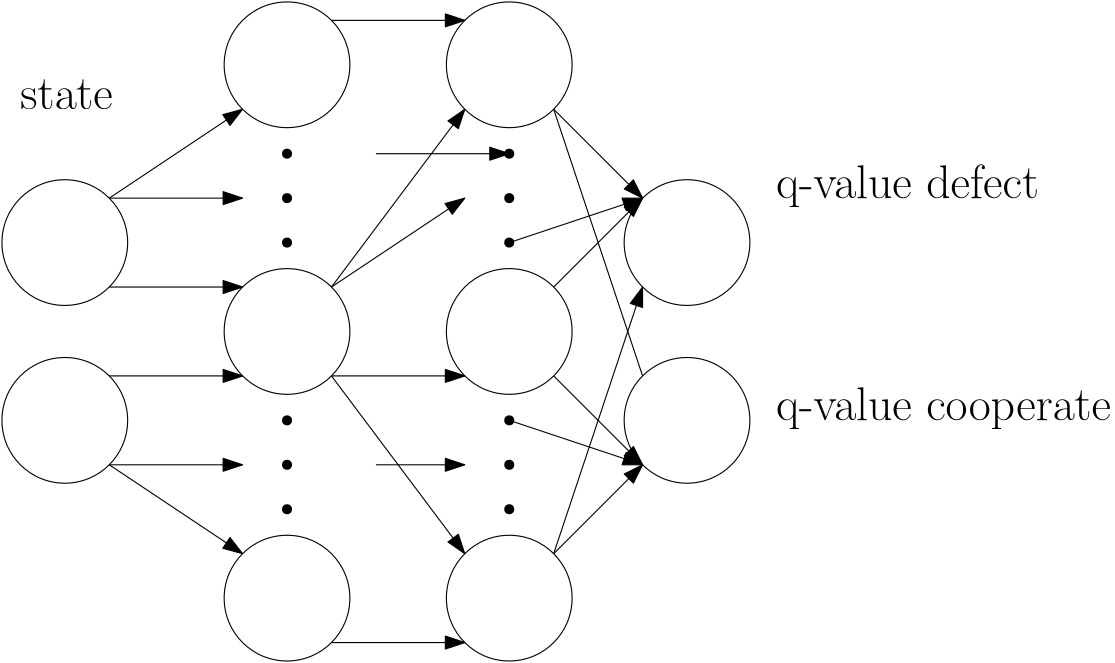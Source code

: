 <?xml version="1.0"?>
<!DOCTYPE ipe SYSTEM "ipe.dtd">
<ipe version="70212" creator="Ipe 7.2.13">
<info created="D:20220930114447" modified="D:20220930131923"/>
<ipestyle name="basic">
<symbol name="arrow/arc(spx)">
<path stroke="sym-stroke" fill="sym-stroke" pen="sym-pen">
0 0 m
-1 0.333 l
-1 -0.333 l
h
</path>
</symbol>
<symbol name="arrow/farc(spx)">
<path stroke="sym-stroke" fill="white" pen="sym-pen">
0 0 m
-1 0.333 l
-1 -0.333 l
h
</path>
</symbol>
<symbol name="arrow/ptarc(spx)">
<path stroke="sym-stroke" fill="sym-stroke" pen="sym-pen">
0 0 m
-1 0.333 l
-0.8 0 l
-1 -0.333 l
h
</path>
</symbol>
<symbol name="arrow/fptarc(spx)">
<path stroke="sym-stroke" fill="white" pen="sym-pen">
0 0 m
-1 0.333 l
-0.8 0 l
-1 -0.333 l
h
</path>
</symbol>
<symbol name="mark/circle(sx)" transformations="translations">
<path fill="sym-stroke">
0.6 0 0 0.6 0 0 e
0.4 0 0 0.4 0 0 e
</path>
</symbol>
<symbol name="mark/disk(sx)" transformations="translations">
<path fill="sym-stroke">
0.6 0 0 0.6 0 0 e
</path>
</symbol>
<symbol name="mark/fdisk(sfx)" transformations="translations">
<group>
<path fill="sym-fill">
0.5 0 0 0.5 0 0 e
</path>
<path fill="sym-stroke" fillrule="eofill">
0.6 0 0 0.6 0 0 e
0.4 0 0 0.4 0 0 e
</path>
</group>
</symbol>
<symbol name="mark/box(sx)" transformations="translations">
<path fill="sym-stroke" fillrule="eofill">
-0.6 -0.6 m
0.6 -0.6 l
0.6 0.6 l
-0.6 0.6 l
h
-0.4 -0.4 m
0.4 -0.4 l
0.4 0.4 l
-0.4 0.4 l
h
</path>
</symbol>
<symbol name="mark/square(sx)" transformations="translations">
<path fill="sym-stroke">
-0.6 -0.6 m
0.6 -0.6 l
0.6 0.6 l
-0.6 0.6 l
h
</path>
</symbol>
<symbol name="mark/fsquare(sfx)" transformations="translations">
<group>
<path fill="sym-fill">
-0.5 -0.5 m
0.5 -0.5 l
0.5 0.5 l
-0.5 0.5 l
h
</path>
<path fill="sym-stroke" fillrule="eofill">
-0.6 -0.6 m
0.6 -0.6 l
0.6 0.6 l
-0.6 0.6 l
h
-0.4 -0.4 m
0.4 -0.4 l
0.4 0.4 l
-0.4 0.4 l
h
</path>
</group>
</symbol>
<symbol name="mark/cross(sx)" transformations="translations">
<group>
<path fill="sym-stroke">
-0.43 -0.57 m
0.57 0.43 l
0.43 0.57 l
-0.57 -0.43 l
h
</path>
<path fill="sym-stroke">
-0.43 0.57 m
0.57 -0.43 l
0.43 -0.57 l
-0.57 0.43 l
h
</path>
</group>
</symbol>
<symbol name="arrow/fnormal(spx)">
<path stroke="sym-stroke" fill="white" pen="sym-pen">
0 0 m
-1 0.333 l
-1 -0.333 l
h
</path>
</symbol>
<symbol name="arrow/pointed(spx)">
<path stroke="sym-stroke" fill="sym-stroke" pen="sym-pen">
0 0 m
-1 0.333 l
-0.8 0 l
-1 -0.333 l
h
</path>
</symbol>
<symbol name="arrow/fpointed(spx)">
<path stroke="sym-stroke" fill="white" pen="sym-pen">
0 0 m
-1 0.333 l
-0.8 0 l
-1 -0.333 l
h
</path>
</symbol>
<symbol name="arrow/linear(spx)">
<path stroke="sym-stroke" pen="sym-pen">
-1 0.333 m
0 0 l
-1 -0.333 l
</path>
</symbol>
<symbol name="arrow/fdouble(spx)">
<path stroke="sym-stroke" fill="white" pen="sym-pen">
0 0 m
-1 0.333 l
-1 -0.333 l
h
-1 0 m
-2 0.333 l
-2 -0.333 l
h
</path>
</symbol>
<symbol name="arrow/double(spx)">
<path stroke="sym-stroke" fill="sym-stroke" pen="sym-pen">
0 0 m
-1 0.333 l
-1 -0.333 l
h
-1 0 m
-2 0.333 l
-2 -0.333 l
h
</path>
</symbol>
<pen name="heavier" value="0.8"/>
<pen name="fat" value="1.2"/>
<pen name="ultrafat" value="2"/>
<symbolsize name="large" value="5"/>
<symbolsize name="small" value="2"/>
<symbolsize name="tiny" value="1.1"/>
<arrowsize name="large" value="10"/>
<arrowsize name="small" value="5"/>
<arrowsize name="tiny" value="3"/>
<color name="red" value="1 0 0"/>
<color name="green" value="0 1 0"/>
<color name="blue" value="0 0 1"/>
<color name="yellow" value="1 1 0"/>
<color name="orange" value="1 0.647 0"/>
<color name="gold" value="1 0.843 0"/>
<color name="purple" value="0.627 0.125 0.941"/>
<color name="gray" value="0.745"/>
<color name="brown" value="0.647 0.165 0.165"/>
<color name="navy" value="0 0 0.502"/>
<color name="pink" value="1 0.753 0.796"/>
<color name="seagreen" value="0.18 0.545 0.341"/>
<color name="turquoise" value="0.251 0.878 0.816"/>
<color name="violet" value="0.933 0.51 0.933"/>
<color name="darkblue" value="0 0 0.545"/>
<color name="darkcyan" value="0 0.545 0.545"/>
<color name="darkgray" value="0.663"/>
<color name="darkgreen" value="0 0.392 0"/>
<color name="darkmagenta" value="0.545 0 0.545"/>
<color name="darkorange" value="1 0.549 0"/>
<color name="darkred" value="0.545 0 0"/>
<color name="lightblue" value="0.678 0.847 0.902"/>
<color name="lightcyan" value="0.878 1 1"/>
<color name="lightgray" value="0.827"/>
<color name="lightgreen" value="0.565 0.933 0.565"/>
<color name="lightyellow" value="1 1 0.878"/>
<dashstyle name="dashed" value="[4] 0"/>
<dashstyle name="dotted" value="[1 3] 0"/>
<dashstyle name="dash dotted" value="[4 2 1 2] 0"/>
<dashstyle name="dash dot dotted" value="[4 2 1 2 1 2] 0"/>
<textsize name="large" value="\large"/>
<textsize name="Large" value="\Large"/>
<textsize name="LARGE" value="\LARGE"/>
<textsize name="huge" value="\huge"/>
<textsize name="Huge" value="\Huge"/>
<textsize name="small" value="\small"/>
<textsize name="footnote" value="\footnotesize"/>
<textsize name="tiny" value="\tiny"/>
<textstyle name="center" begin="\begin{center}" end="\end{center}"/>
<textstyle name="itemize" begin="\begin{itemize}" end="\end{itemize}"/>
<textstyle name="item" begin="\begin{itemize}\item{}" end="\end{itemize}"/>
<gridsize name="4 pts" value="4"/>
<gridsize name="8 pts (~3 mm)" value="8"/>
<gridsize name="16 pts (~6 mm)" value="16"/>
<gridsize name="32 pts (~12 mm)" value="32"/>
<gridsize name="10 pts (~3.5 mm)" value="10"/>
<gridsize name="20 pts (~7 mm)" value="20"/>
<gridsize name="14 pts (~5 mm)" value="14"/>
<gridsize name="28 pts (~10 mm)" value="28"/>
<gridsize name="56 pts (~20 mm)" value="56"/>
<anglesize name="90 deg" value="90"/>
<anglesize name="60 deg" value="60"/>
<anglesize name="45 deg" value="45"/>
<anglesize name="30 deg" value="30"/>
<anglesize name="22.5 deg" value="22.5"/>
<opacity name="10%" value="0.1"/>
<opacity name="30%" value="0.3"/>
<opacity name="50%" value="0.5"/>
<opacity name="75%" value="0.75"/>
<tiling name="falling" angle="-60" step="4" width="1"/>
<tiling name="rising" angle="30" step="4" width="1"/>
</ipestyle>
<page>
<layer name="alpha"/>
<view layers="alpha" active="alpha"/>
<path layer="alpha" matrix="1 0 0 1 0 -64" stroke="black">
22.6274 0 0 22.6274 80 384 e
</path>
<path matrix="1 0 0 1 80 0" stroke="black">
22.6274 0 0 22.6274 80 384 e
</path>
<path matrix="1 0 0 1 160 0" stroke="black">
22.6274 0 0 22.6274 80 384 e
</path>
<path matrix="1 0 0 1 224 -64" stroke="black">
22.6274 0 0 22.6274 80 384 e
</path>
<path matrix="1 0 0 1 224 -128" stroke="black">
22.6274 0 0 22.6274 80 384 e
</path>
<path matrix="1 0 0 1 0 -128" stroke="black">
22.6274 0 0 22.6274 80 384 e
</path>
<path matrix="1 0 0 1 80 -192" stroke="black">
22.6274 0 0 22.6274 80 384 e
</path>
<path matrix="1 0 0 1 160 -192" stroke="black">
22.6274 0 0 22.6274 80 384 e
</path>
<path stroke="black" arrow="normal/normal">
96 336 m
144 368 l
</path>
<path stroke="black" arrow="normal/normal">
96 240 m
144 208 l
</path>
<path stroke="black" arrow="normal/normal">
256 368 m
288 336 l
</path>
<path stroke="black" arrow="normal/normal">
256 208 m
288 240 l
</path>
<path stroke="black" arrow="normal/normal">
256 208 m
288 304 l
</path>
<path stroke="black">
256 368 m
288 272 l
288 272 l
</path>
<path matrix="1 0 0 1 16 0" stroke="black">
22.6274 0 0 22.6274 144 288 e
</path>
<path matrix="1 0 0 1 96 0" stroke="black">
22.6274 0 0 22.6274 144 288 e
</path>
<path stroke="black" arrow="normal/normal">
96 304 m
144 304 l
</path>
<path stroke="black" arrow="normal/normal">
96 272 m
144 272 l
</path>
<path stroke="black" arrow="normal/normal">
176 304 m
224 368 l
</path>
<path stroke="black" arrow="normal/normal">
176 272 m
224 208 l
</path>
<path stroke="black" arrow="normal/normal">
176 272 m
224 272 l
</path>
<path stroke="black" arrow="normal/normal">
256 304 m
288 336 l
</path>
<path stroke="black" arrow="normal/normal">
256 272 m
288 240 l
</path>
<path stroke="black" arrow="normal/normal">
176 304 m
224 336 l
</path>
<path stroke="black" arrow="normal/normal">
96 336 m
144 336 l
</path>
<path stroke="black" arrow="normal/normal">
96 240 m
144 240 l
</path>
<path stroke="black" arrow="normal/normal">
192 240 m
224 240 l
</path>
<path stroke="black" arrow="normal/normal">
192 352 m
240 352 l
</path>
<use name="mark/disk(sx)" pos="160 352" size="normal" stroke="black"/>
<use name="mark/disk(sx)" pos="160 336" size="normal" stroke="black"/>
<use name="mark/disk(sx)" pos="160 256" size="normal" stroke="black"/>
<use name="mark/disk(sx)" pos="160 240" size="normal" stroke="black"/>
<use name="mark/disk(sx)" pos="160 224" size="normal" stroke="black"/>
<use name="mark/disk(sx)" pos="160 320" size="normal" stroke="black"/>
<use name="mark/disk(sx)" pos="240 352" size="normal" stroke="black"/>
<use name="mark/disk(sx)" pos="240 336" size="normal" stroke="black"/>
<use name="mark/disk(sx)" pos="240 320" size="normal" stroke="black"/>
<use name="mark/disk(sx)" pos="240 256" size="normal" stroke="black"/>
<use name="mark/disk(sx)" pos="240 240" size="normal" stroke="black"/>
<use name="mark/disk(sx)" pos="240 224" size="normal" stroke="black"/>
<path stroke="black" arrow="normal/normal">
176 176 m
224 176 l
</path>
<path stroke="black" arrow="normal/normal">
176 400 m
224 400 l
</path>
<text transformations="translations" pos="336 336" stroke="black" type="label" width="94.795" height="11.954" depth="3.35" valign="baseline" size="LARGE">q-value defect</text>
<text transformations="translations" pos="336 256" stroke="black" type="label" width="120.729" height="11.954" depth="3.35" valign="baseline" size="LARGE">q-value cooperate</text>
<text transformations="translations" pos="64 368" stroke="black" type="label" width="33.271" height="10.587" depth="0" valign="baseline" size="LARGE">state</text>
<path stroke="black" arrow="normal/normal">
240 320 m
288 336 l
</path>
<path stroke="black" arrow="normal/normal">
240 256 m
288 240 l
</path>
</page>
</ipe>
